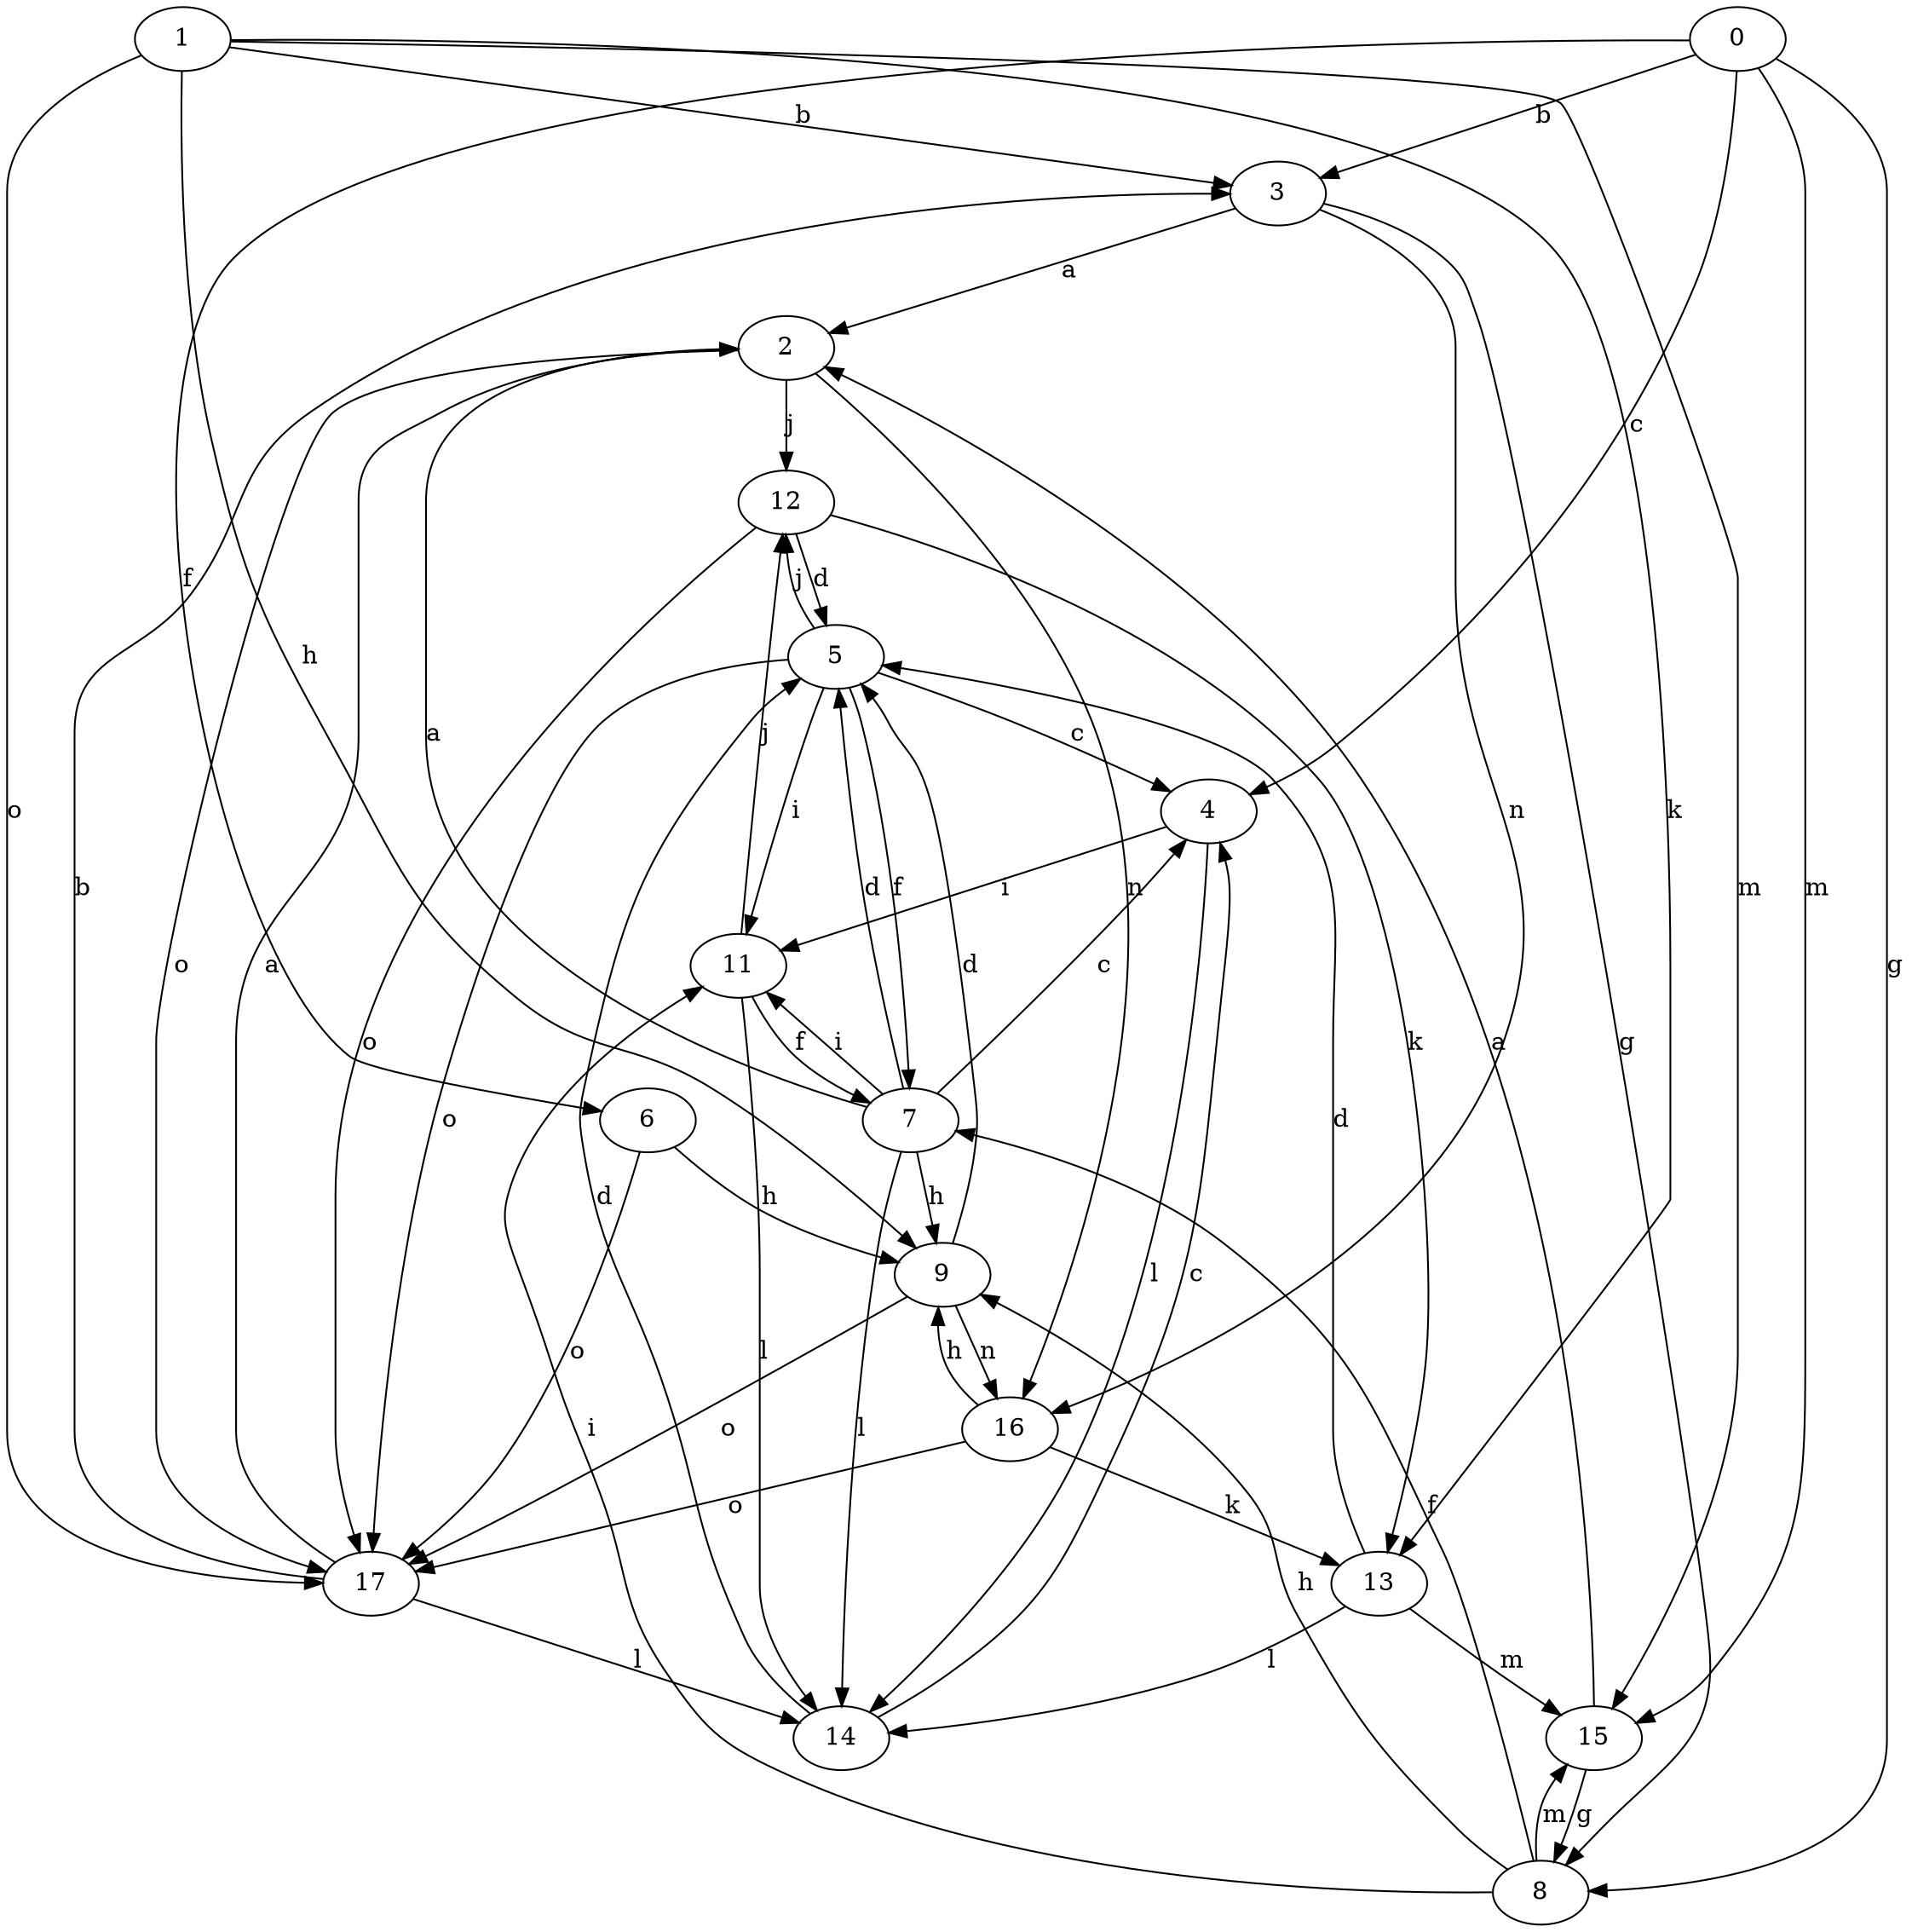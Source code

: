 strict digraph  {
1;
2;
3;
0;
4;
5;
6;
7;
8;
9;
11;
12;
13;
14;
15;
16;
17;
1 -> 3  [label=b];
1 -> 9  [label=h];
1 -> 13  [label=k];
1 -> 15  [label=m];
1 -> 17  [label=o];
2 -> 12  [label=j];
2 -> 16  [label=n];
2 -> 17  [label=o];
3 -> 2  [label=a];
3 -> 8  [label=g];
3 -> 16  [label=n];
0 -> 3  [label=b];
0 -> 4  [label=c];
0 -> 6  [label=f];
0 -> 8  [label=g];
0 -> 15  [label=m];
4 -> 11  [label=i];
4 -> 14  [label=l];
5 -> 4  [label=c];
5 -> 7  [label=f];
5 -> 11  [label=i];
5 -> 12  [label=j];
5 -> 17  [label=o];
6 -> 9  [label=h];
6 -> 17  [label=o];
7 -> 2  [label=a];
7 -> 4  [label=c];
7 -> 5  [label=d];
7 -> 9  [label=h];
7 -> 11  [label=i];
7 -> 14  [label=l];
8 -> 7  [label=f];
8 -> 9  [label=h];
8 -> 11  [label=i];
8 -> 15  [label=m];
9 -> 5  [label=d];
9 -> 16  [label=n];
9 -> 17  [label=o];
11 -> 7  [label=f];
11 -> 12  [label=j];
11 -> 14  [label=l];
12 -> 5  [label=d];
12 -> 13  [label=k];
12 -> 17  [label=o];
13 -> 5  [label=d];
13 -> 14  [label=l];
13 -> 15  [label=m];
14 -> 4  [label=c];
14 -> 5  [label=d];
15 -> 2  [label=a];
15 -> 8  [label=g];
16 -> 9  [label=h];
16 -> 13  [label=k];
16 -> 17  [label=o];
17 -> 2  [label=a];
17 -> 3  [label=b];
17 -> 14  [label=l];
}
